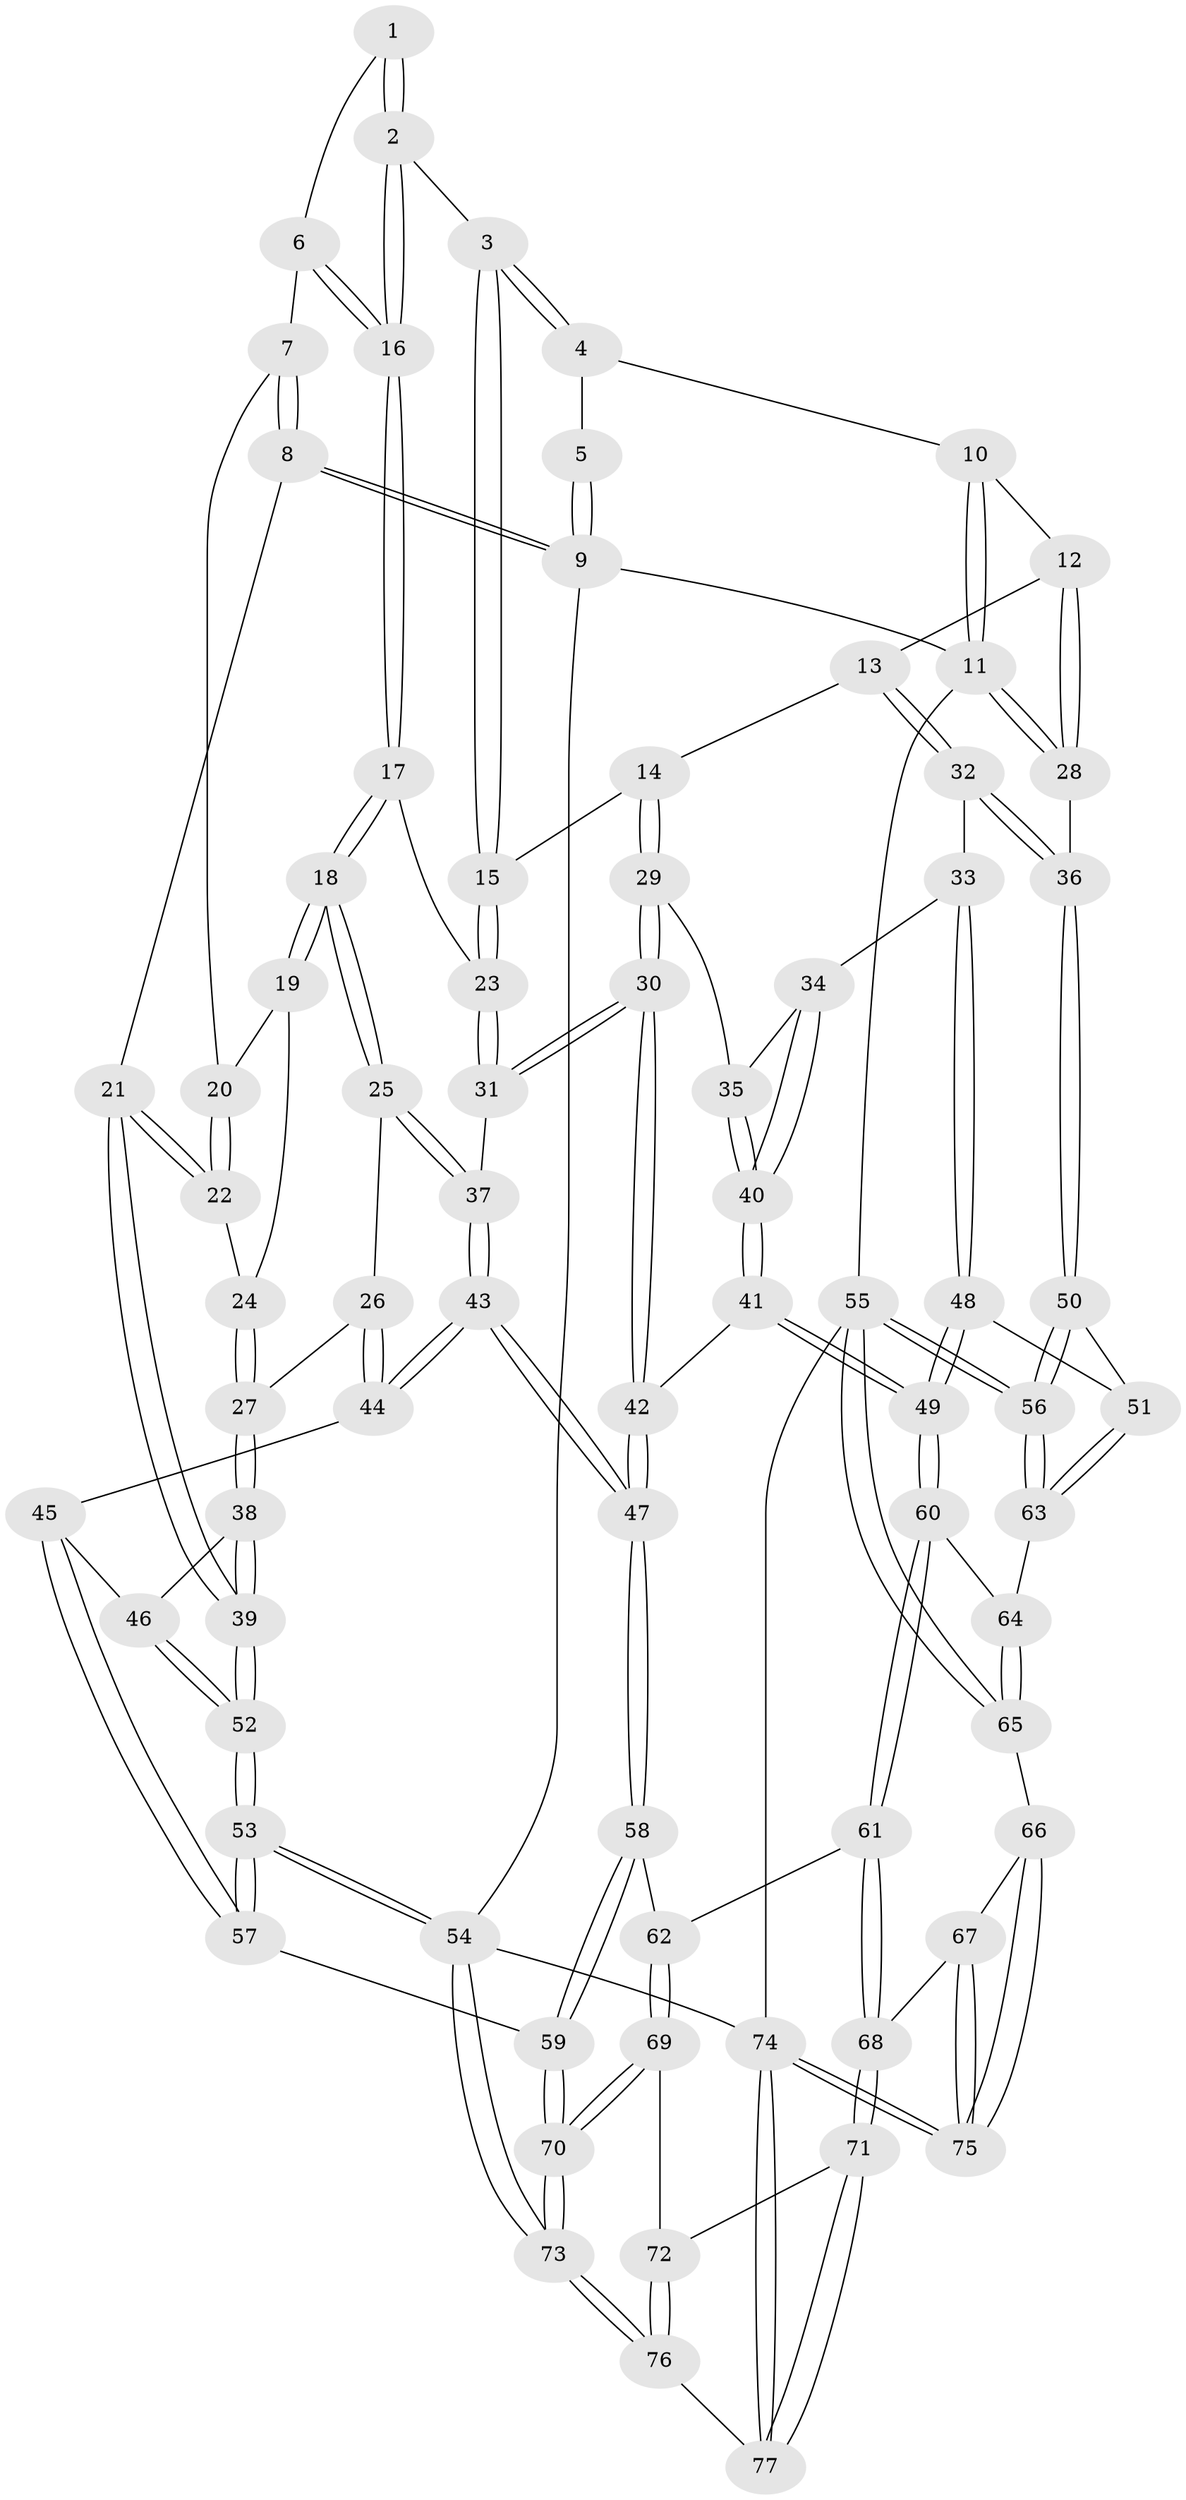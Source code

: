 // coarse degree distribution, {2: 0.046511627906976744, 5: 0.3023255813953488, 4: 0.4418604651162791, 3: 0.09302325581395349, 6: 0.09302325581395349, 7: 0.023255813953488372}
// Generated by graph-tools (version 1.1) at 2025/42/03/06/25 10:42:31]
// undirected, 77 vertices, 189 edges
graph export_dot {
graph [start="1"]
  node [color=gray90,style=filled];
  1 [pos="+0.20071956729048498+0"];
  2 [pos="+0.2520856772606182+0.08021638745922786"];
  3 [pos="+0.42546206741863485+0.02312238004667977"];
  4 [pos="+0.4785693801821491+0"];
  5 [pos="+0.1892400267303796+0"];
  6 [pos="+0.15653813292374738+0.07848965117752779"];
  7 [pos="+0.13797837501322646+0.0814843116760615"];
  8 [pos="+0+0"];
  9 [pos="+0+0"];
  10 [pos="+0.6102324504511039+0"];
  11 [pos="+1+0"];
  12 [pos="+0.6909081748027193+0.0719349062830593"];
  13 [pos="+0.6746640067475272+0.14451414669422288"];
  14 [pos="+0.5434557649043769+0.1598514389549461"];
  15 [pos="+0.42964012190454803+0.06584566351703121"];
  16 [pos="+0.22764664272628618+0.12348517994833746"];
  17 [pos="+0.23245484718602138+0.16297146566605133"];
  18 [pos="+0.19769435415442313+0.2119621865641529"];
  19 [pos="+0.11657119455374777+0.14243426756213587"];
  20 [pos="+0.11484000388946324+0.11808971479285242"];
  21 [pos="+0+0.014044610207458005"];
  22 [pos="+0+0.05729259319730759"];
  23 [pos="+0.3759341918700926+0.17739448396935328"];
  24 [pos="+0.07799338871837222+0.1666189201822641"];
  25 [pos="+0.18793051629469723+0.24763873399273717"];
  26 [pos="+0.18220907221239702+0.25109525614676204"];
  27 [pos="+0.1030984124242445+0.26812237155650825"];
  28 [pos="+1+0.10921441317081565"];
  29 [pos="+0.510607493993269+0.2561388999323196"];
  30 [pos="+0.3984743904455067+0.28358010891873314"];
  31 [pos="+0.3968514229945612+0.2824611088436207"];
  32 [pos="+0.7278431295005784+0.2768194774634244"];
  33 [pos="+0.7238835957254706+0.28290668343394104"];
  34 [pos="+0.6162827457418812+0.29468528044844683"];
  35 [pos="+0.5275838020658157+0.2681255305352844"];
  36 [pos="+1+0.23920864742707915"];
  37 [pos="+0.2910670337068813+0.314975548233185"];
  38 [pos="+0.06663823270159748+0.2887486922299937"];
  39 [pos="+0+0.27969405886759596"];
  40 [pos="+0.5282388775875521+0.40036679477785175"];
  41 [pos="+0.5088669690946448+0.4449489173474279"];
  42 [pos="+0.4317555899424496+0.3823235344625918"];
  43 [pos="+0.24128263683480722+0.4910515586679218"];
  44 [pos="+0.1750051792375166+0.4420635258692401"];
  45 [pos="+0.12505818976117872+0.42713951049613846"];
  46 [pos="+0.11966129912457416+0.42339007409830565"];
  47 [pos="+0.24977215568213473+0.5084056281409912"];
  48 [pos="+0.7115261559753988+0.39756482653739367"];
  49 [pos="+0.5248873996693018+0.47692719141665313"];
  50 [pos="+1+0.4010136602833226"];
  51 [pos="+0.7538554470025867+0.46743938718720124"];
  52 [pos="+0+0.44918317250753"];
  53 [pos="+0+0.6939945468024701"];
  54 [pos="+0+1"];
  55 [pos="+1+0.77447548365177"];
  56 [pos="+1+0.7387214985053112"];
  57 [pos="+0+0.682509930891579"];
  58 [pos="+0.2648474789998069+0.6277836135685861"];
  59 [pos="+0.17655439269778084+0.6861934572577135"];
  60 [pos="+0.5010934690095621+0.6463092565877365"];
  61 [pos="+0.48952670856533015+0.6596360711746233"];
  62 [pos="+0.44484682753687904+0.6689213804949116"];
  63 [pos="+0.7563347407544397+0.5582161671970589"];
  64 [pos="+0.668671754318826+0.6148130643879616"];
  65 [pos="+0.810452981265772+0.8183494686006032"];
  66 [pos="+0.7950109335320787+0.825451976357936"];
  67 [pos="+0.6277843594218382+0.8553098305442707"];
  68 [pos="+0.6255907342011781+0.8549929228576981"];
  69 [pos="+0.4097633854008938+0.8019887980774206"];
  70 [pos="+0.2486836433520478+1"];
  71 [pos="+0.6088903380968553+0.8782008869433351"];
  72 [pos="+0.49260356856974125+0.9287969027473955"];
  73 [pos="+0.24848797544142384+1"];
  74 [pos="+0.8070532842758302+1"];
  75 [pos="+0.7483867058255937+1"];
  76 [pos="+0.2810765585963408+1"];
  77 [pos="+0.5498798586231691+1"];
  1 -- 2;
  1 -- 2;
  1 -- 6;
  2 -- 3;
  2 -- 16;
  2 -- 16;
  3 -- 4;
  3 -- 4;
  3 -- 15;
  3 -- 15;
  4 -- 5;
  4 -- 10;
  5 -- 9;
  5 -- 9;
  6 -- 7;
  6 -- 16;
  6 -- 16;
  7 -- 8;
  7 -- 8;
  7 -- 20;
  8 -- 9;
  8 -- 9;
  8 -- 21;
  9 -- 11;
  9 -- 54;
  10 -- 11;
  10 -- 11;
  10 -- 12;
  11 -- 28;
  11 -- 28;
  11 -- 55;
  12 -- 13;
  12 -- 28;
  12 -- 28;
  13 -- 14;
  13 -- 32;
  13 -- 32;
  14 -- 15;
  14 -- 29;
  14 -- 29;
  15 -- 23;
  15 -- 23;
  16 -- 17;
  16 -- 17;
  17 -- 18;
  17 -- 18;
  17 -- 23;
  18 -- 19;
  18 -- 19;
  18 -- 25;
  18 -- 25;
  19 -- 20;
  19 -- 24;
  20 -- 22;
  20 -- 22;
  21 -- 22;
  21 -- 22;
  21 -- 39;
  21 -- 39;
  22 -- 24;
  23 -- 31;
  23 -- 31;
  24 -- 27;
  24 -- 27;
  25 -- 26;
  25 -- 37;
  25 -- 37;
  26 -- 27;
  26 -- 44;
  26 -- 44;
  27 -- 38;
  27 -- 38;
  28 -- 36;
  29 -- 30;
  29 -- 30;
  29 -- 35;
  30 -- 31;
  30 -- 31;
  30 -- 42;
  30 -- 42;
  31 -- 37;
  32 -- 33;
  32 -- 36;
  32 -- 36;
  33 -- 34;
  33 -- 48;
  33 -- 48;
  34 -- 35;
  34 -- 40;
  34 -- 40;
  35 -- 40;
  35 -- 40;
  36 -- 50;
  36 -- 50;
  37 -- 43;
  37 -- 43;
  38 -- 39;
  38 -- 39;
  38 -- 46;
  39 -- 52;
  39 -- 52;
  40 -- 41;
  40 -- 41;
  41 -- 42;
  41 -- 49;
  41 -- 49;
  42 -- 47;
  42 -- 47;
  43 -- 44;
  43 -- 44;
  43 -- 47;
  43 -- 47;
  44 -- 45;
  45 -- 46;
  45 -- 57;
  45 -- 57;
  46 -- 52;
  46 -- 52;
  47 -- 58;
  47 -- 58;
  48 -- 49;
  48 -- 49;
  48 -- 51;
  49 -- 60;
  49 -- 60;
  50 -- 51;
  50 -- 56;
  50 -- 56;
  51 -- 63;
  51 -- 63;
  52 -- 53;
  52 -- 53;
  53 -- 54;
  53 -- 54;
  53 -- 57;
  53 -- 57;
  54 -- 73;
  54 -- 73;
  54 -- 74;
  55 -- 56;
  55 -- 56;
  55 -- 65;
  55 -- 65;
  55 -- 74;
  56 -- 63;
  56 -- 63;
  57 -- 59;
  58 -- 59;
  58 -- 59;
  58 -- 62;
  59 -- 70;
  59 -- 70;
  60 -- 61;
  60 -- 61;
  60 -- 64;
  61 -- 62;
  61 -- 68;
  61 -- 68;
  62 -- 69;
  62 -- 69;
  63 -- 64;
  64 -- 65;
  64 -- 65;
  65 -- 66;
  66 -- 67;
  66 -- 75;
  66 -- 75;
  67 -- 68;
  67 -- 75;
  67 -- 75;
  68 -- 71;
  68 -- 71;
  69 -- 70;
  69 -- 70;
  69 -- 72;
  70 -- 73;
  70 -- 73;
  71 -- 72;
  71 -- 77;
  71 -- 77;
  72 -- 76;
  72 -- 76;
  73 -- 76;
  73 -- 76;
  74 -- 75;
  74 -- 75;
  74 -- 77;
  74 -- 77;
  76 -- 77;
}

